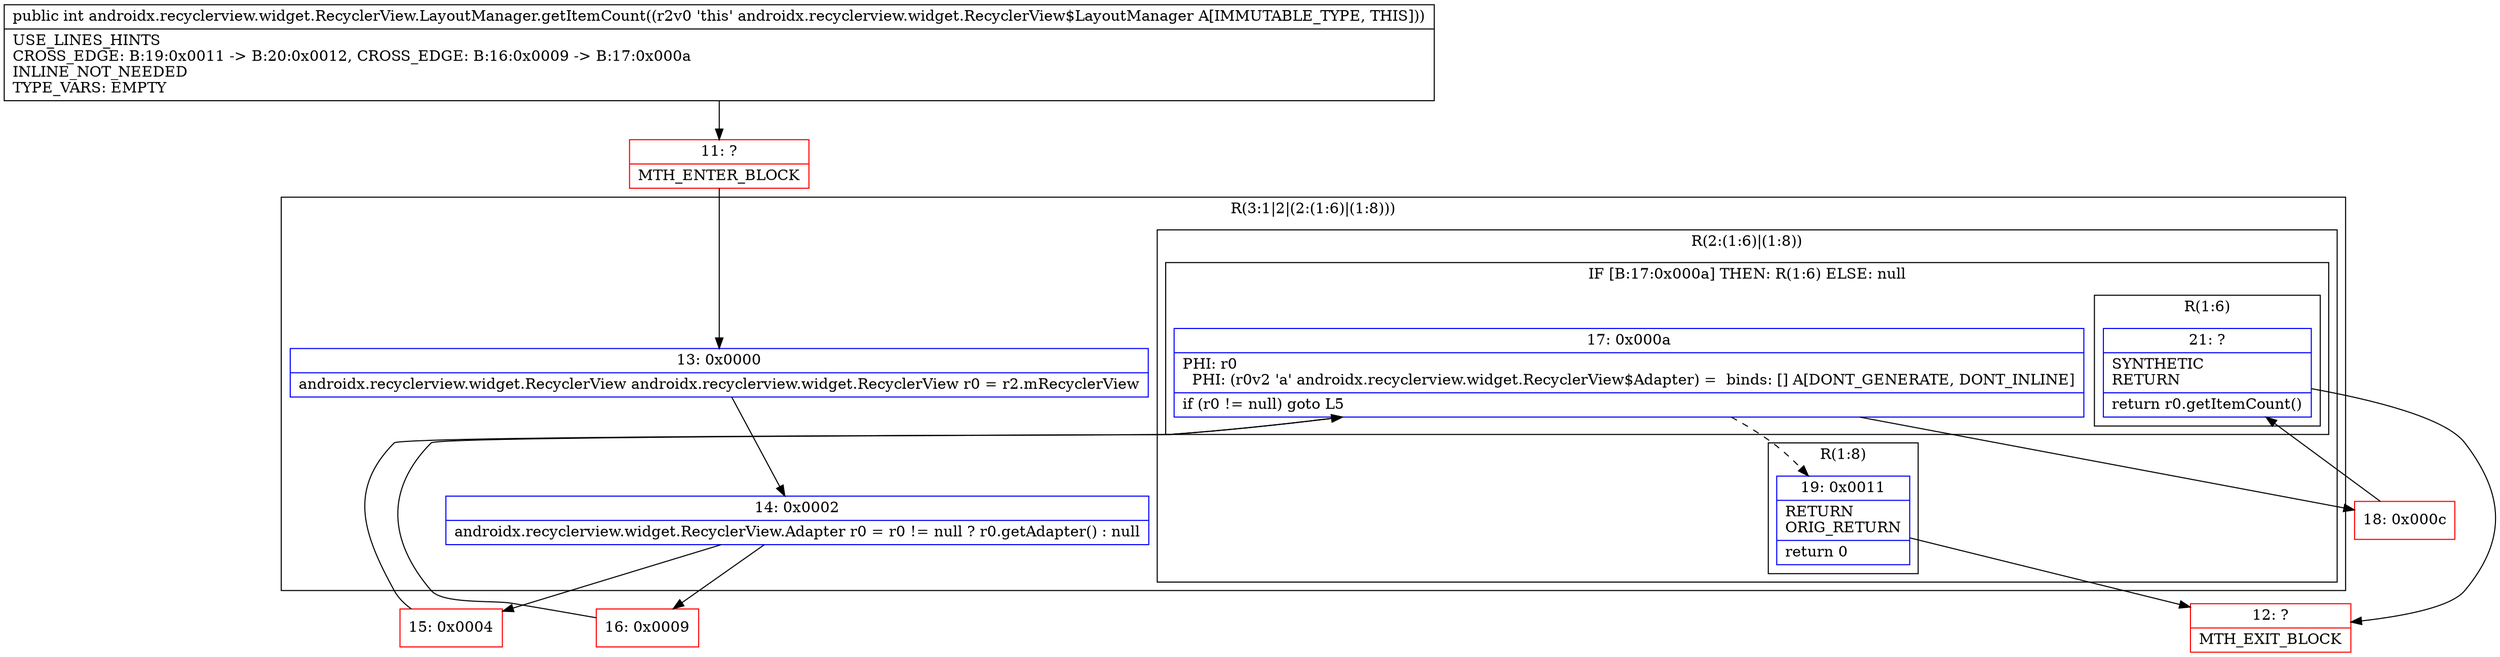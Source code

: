 digraph "CFG forandroidx.recyclerview.widget.RecyclerView.LayoutManager.getItemCount()I" {
subgraph cluster_Region_808080683 {
label = "R(3:1|2|(2:(1:6)|(1:8)))";
node [shape=record,color=blue];
Node_13 [shape=record,label="{13\:\ 0x0000|androidx.recyclerview.widget.RecyclerView androidx.recyclerview.widget.RecyclerView r0 = r2.mRecyclerView\l}"];
Node_14 [shape=record,label="{14\:\ 0x0002|androidx.recyclerview.widget.RecyclerView.Adapter r0 = r0 != null ? r0.getAdapter() : null\l}"];
subgraph cluster_Region_1959951910 {
label = "R(2:(1:6)|(1:8))";
node [shape=record,color=blue];
subgraph cluster_IfRegion_1632705647 {
label = "IF [B:17:0x000a] THEN: R(1:6) ELSE: null";
node [shape=record,color=blue];
Node_17 [shape=record,label="{17\:\ 0x000a|PHI: r0 \l  PHI: (r0v2 'a' androidx.recyclerview.widget.RecyclerView$Adapter) =  binds: [] A[DONT_GENERATE, DONT_INLINE]\l|if (r0 != null) goto L5\l}"];
subgraph cluster_Region_2147198468 {
label = "R(1:6)";
node [shape=record,color=blue];
Node_21 [shape=record,label="{21\:\ ?|SYNTHETIC\lRETURN\l|return r0.getItemCount()\l}"];
}
}
subgraph cluster_Region_1996677236 {
label = "R(1:8)";
node [shape=record,color=blue];
Node_19 [shape=record,label="{19\:\ 0x0011|RETURN\lORIG_RETURN\l|return 0\l}"];
}
}
}
Node_11 [shape=record,color=red,label="{11\:\ ?|MTH_ENTER_BLOCK\l}"];
Node_15 [shape=record,color=red,label="{15\:\ 0x0004}"];
Node_18 [shape=record,color=red,label="{18\:\ 0x000c}"];
Node_12 [shape=record,color=red,label="{12\:\ ?|MTH_EXIT_BLOCK\l}"];
Node_16 [shape=record,color=red,label="{16\:\ 0x0009}"];
MethodNode[shape=record,label="{public int androidx.recyclerview.widget.RecyclerView.LayoutManager.getItemCount((r2v0 'this' androidx.recyclerview.widget.RecyclerView$LayoutManager A[IMMUTABLE_TYPE, THIS]))  | USE_LINES_HINTS\lCROSS_EDGE: B:19:0x0011 \-\> B:20:0x0012, CROSS_EDGE: B:16:0x0009 \-\> B:17:0x000a\lINLINE_NOT_NEEDED\lTYPE_VARS: EMPTY\l}"];
MethodNode -> Node_11;Node_13 -> Node_14;
Node_14 -> Node_15;
Node_14 -> Node_16;
Node_17 -> Node_18;
Node_17 -> Node_19[style=dashed];
Node_21 -> Node_12;
Node_19 -> Node_12;
Node_11 -> Node_13;
Node_15 -> Node_17;
Node_18 -> Node_21;
Node_16 -> Node_17;
}


